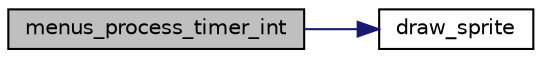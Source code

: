 digraph "menus_process_timer_int"
{
 // INTERACTIVE_SVG=YES
 // LATEX_PDF_SIZE
  edge [fontname="Helvetica",fontsize="10",labelfontname="Helvetica",labelfontsize="10"];
  node [fontname="Helvetica",fontsize="10",shape=record];
  rankdir="LR";
  Node1 [label="menus_process_timer_int",height=0.2,width=0.4,color="black", fillcolor="grey75", style="filled", fontcolor="black",tooltip=" "];
  Node1 -> Node2 [color="midnightblue",fontsize="10",style="solid",fontname="Helvetica"];
  Node2 [label="draw_sprite",height=0.2,width=0.4,color="black", fillcolor="white", style="filled",URL="$group__sprite.html#ga7ed9017bedc1ab40ccaa2f37ca23426e",tooltip=" "];
}
